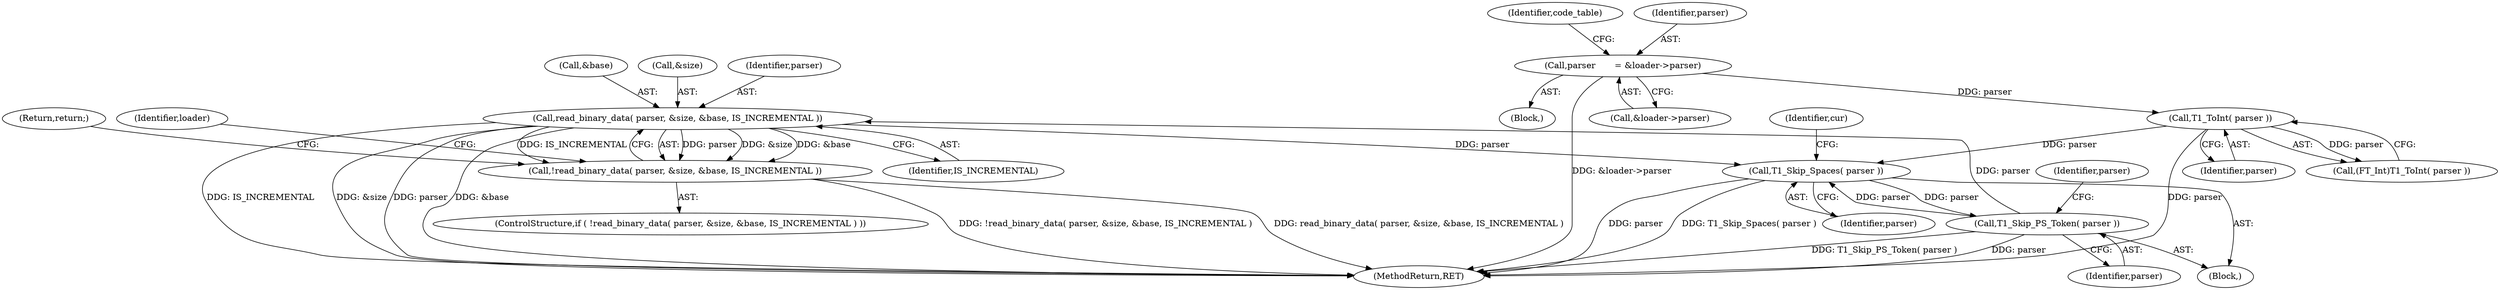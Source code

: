 digraph "0_savannah_dd89710f0f643eb0f99a3830e0712d26c7642acd@API" {
"1000397" [label="(Call,read_binary_data( parser, &size, &base, IS_INCREMENTAL ))"];
"1000356" [label="(Call,T1_Skip_PS_Token( parser ))"];
"1000289" [label="(Call,T1_Skip_Spaces( parser ))"];
"1000397" [label="(Call,read_binary_data( parser, &size, &base, IS_INCREMENTAL ))"];
"1000218" [label="(Call,T1_ToInt( parser ))"];
"1000151" [label="(Call,parser       = &loader->parser)"];
"1000396" [label="(Call,!read_binary_data( parser, &size, &base, IS_INCREMENTAL ))"];
"1000218" [label="(Call,T1_ToInt( parser ))"];
"1000397" [label="(Call,read_binary_data( parser, &size, &base, IS_INCREMENTAL ))"];
"1000159" [label="(Identifier,code_table)"];
"1000403" [label="(Identifier,IS_INCREMENTAL)"];
"1000399" [label="(Call,&size)"];
"1000216" [label="(Call,(FT_Int)T1_ToInt( parser ))"];
"1000404" [label="(Return,return;)"];
"1000290" [label="(Identifier,parser)"];
"1000151" [label="(Call,parser       = &loader->parser)"];
"1000152" [label="(Identifier,parser)"];
"1000153" [label="(Call,&loader->parser)"];
"1000289" [label="(Call,T1_Skip_Spaces( parser ))"];
"1000149" [label="(Block,)"];
"1000286" [label="(Block,)"];
"1000357" [label="(Identifier,parser)"];
"1000823" [label="(MethodReturn,RET)"];
"1000407" [label="(Identifier,loader)"];
"1000356" [label="(Call,T1_Skip_PS_Token( parser ))"];
"1000398" [label="(Identifier,parser)"];
"1000219" [label="(Identifier,parser)"];
"1000395" [label="(ControlStructure,if ( !read_binary_data( parser, &size, &base, IS_INCREMENTAL ) ))"];
"1000292" [label="(Identifier,cur)"];
"1000401" [label="(Call,&base)"];
"1000361" [label="(Identifier,parser)"];
"1000396" [label="(Call,!read_binary_data( parser, &size, &base, IS_INCREMENTAL ))"];
"1000397" -> "1000396"  [label="AST: "];
"1000397" -> "1000403"  [label="CFG: "];
"1000398" -> "1000397"  [label="AST: "];
"1000399" -> "1000397"  [label="AST: "];
"1000401" -> "1000397"  [label="AST: "];
"1000403" -> "1000397"  [label="AST: "];
"1000396" -> "1000397"  [label="CFG: "];
"1000397" -> "1000823"  [label="DDG: parser"];
"1000397" -> "1000823"  [label="DDG: &base"];
"1000397" -> "1000823"  [label="DDG: IS_INCREMENTAL"];
"1000397" -> "1000823"  [label="DDG: &size"];
"1000397" -> "1000289"  [label="DDG: parser"];
"1000397" -> "1000396"  [label="DDG: parser"];
"1000397" -> "1000396"  [label="DDG: &size"];
"1000397" -> "1000396"  [label="DDG: &base"];
"1000397" -> "1000396"  [label="DDG: IS_INCREMENTAL"];
"1000356" -> "1000397"  [label="DDG: parser"];
"1000356" -> "1000286"  [label="AST: "];
"1000356" -> "1000357"  [label="CFG: "];
"1000357" -> "1000356"  [label="AST: "];
"1000361" -> "1000356"  [label="CFG: "];
"1000356" -> "1000823"  [label="DDG: T1_Skip_PS_Token( parser )"];
"1000356" -> "1000823"  [label="DDG: parser"];
"1000356" -> "1000289"  [label="DDG: parser"];
"1000289" -> "1000356"  [label="DDG: parser"];
"1000289" -> "1000286"  [label="AST: "];
"1000289" -> "1000290"  [label="CFG: "];
"1000290" -> "1000289"  [label="AST: "];
"1000292" -> "1000289"  [label="CFG: "];
"1000289" -> "1000823"  [label="DDG: parser"];
"1000289" -> "1000823"  [label="DDG: T1_Skip_Spaces( parser )"];
"1000218" -> "1000289"  [label="DDG: parser"];
"1000218" -> "1000216"  [label="AST: "];
"1000218" -> "1000219"  [label="CFG: "];
"1000219" -> "1000218"  [label="AST: "];
"1000216" -> "1000218"  [label="CFG: "];
"1000218" -> "1000823"  [label="DDG: parser"];
"1000218" -> "1000216"  [label="DDG: parser"];
"1000151" -> "1000218"  [label="DDG: parser"];
"1000151" -> "1000149"  [label="AST: "];
"1000151" -> "1000153"  [label="CFG: "];
"1000152" -> "1000151"  [label="AST: "];
"1000153" -> "1000151"  [label="AST: "];
"1000159" -> "1000151"  [label="CFG: "];
"1000151" -> "1000823"  [label="DDG: &loader->parser"];
"1000396" -> "1000395"  [label="AST: "];
"1000404" -> "1000396"  [label="CFG: "];
"1000407" -> "1000396"  [label="CFG: "];
"1000396" -> "1000823"  [label="DDG: !read_binary_data( parser, &size, &base, IS_INCREMENTAL )"];
"1000396" -> "1000823"  [label="DDG: read_binary_data( parser, &size, &base, IS_INCREMENTAL )"];
}
